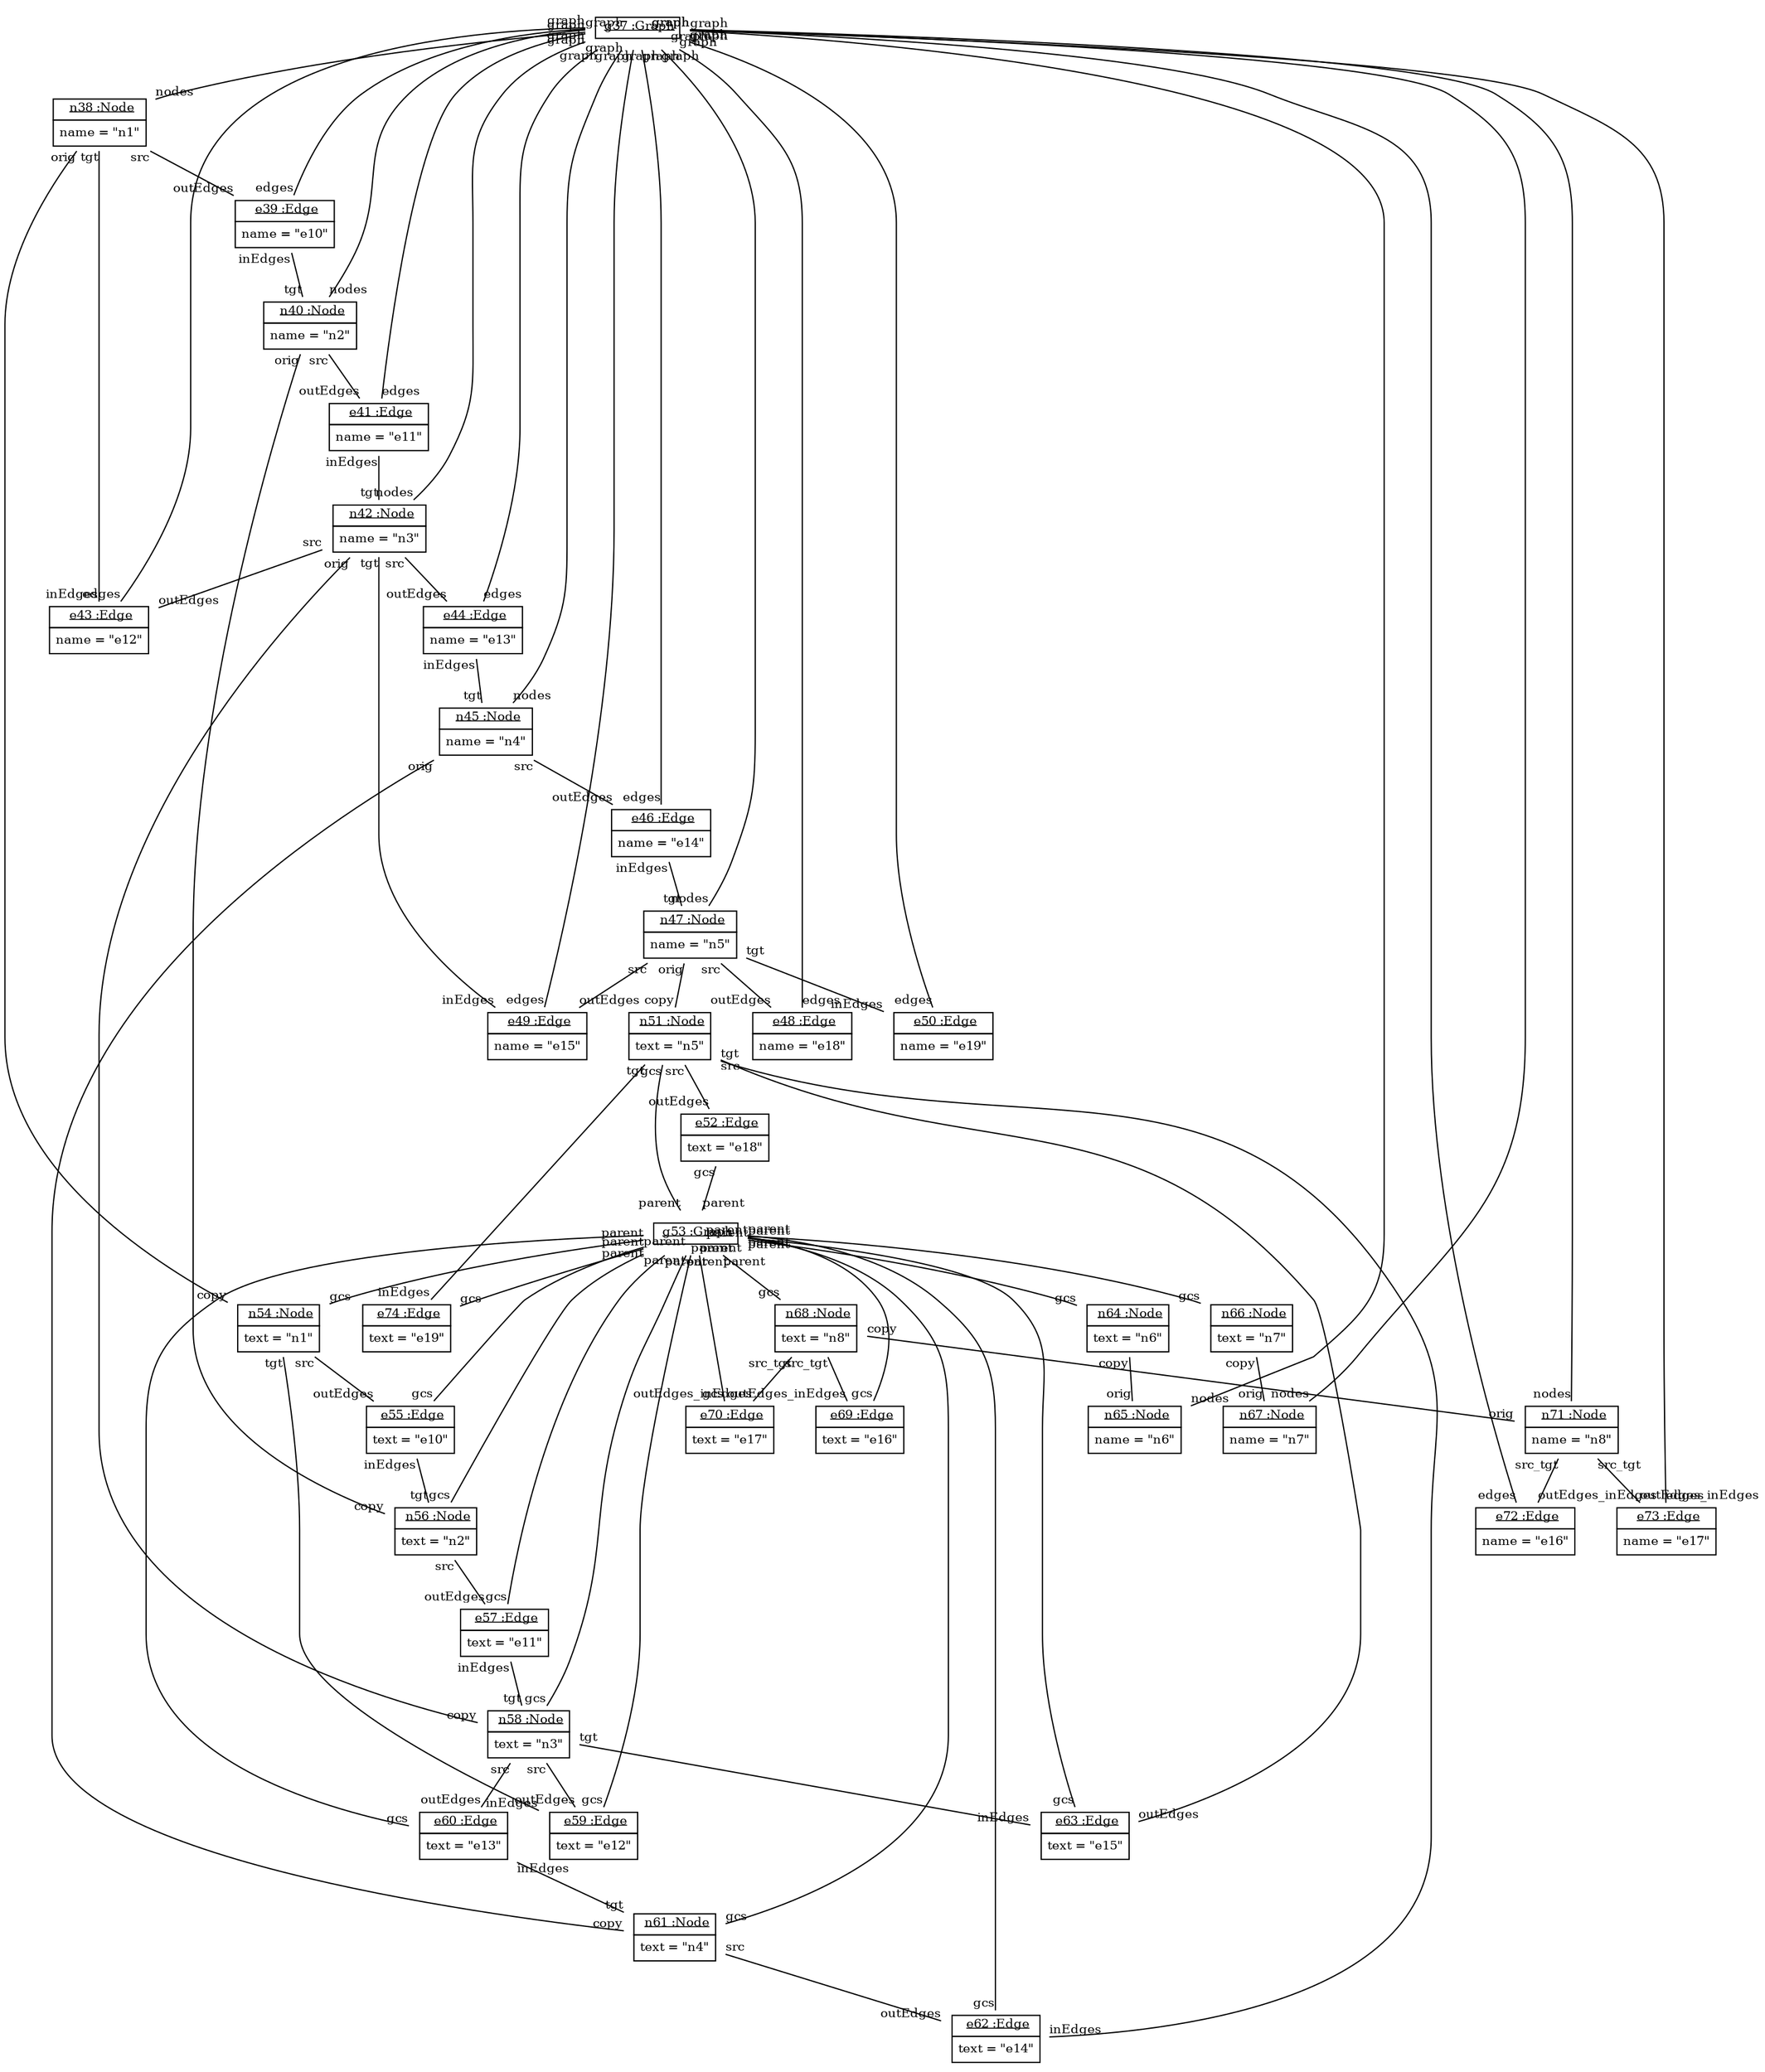 graph ObjectDiagram {
   node [shape = none, fontsize = 10];
   edge [fontsize = 10];
   compound=true;

g37 [label=<<table border='0' cellborder='1' cellspacing='0'> <tr> <td href="../examples/org/sdmlib/examples/helloworld/Graph.java"> <u>g37 :Graph</u></td></tr></table>>];
n38 [label=<<table border='0' cellborder='1' cellspacing='0'> <tr> <td href="../examples/org/sdmlib/examples/helloworld/Node.java"> <u>n38 :Node</u></td></tr><tr><td><table border='0' cellborder='0' cellspacing='0'><tr><td align='left'>name = "n1"</td></tr></table></td></tr></table>>];
e39 [label=<<table border='0' cellborder='1' cellspacing='0'> <tr> <td href="../examples/org/sdmlib/examples/helloworld/Edge.java"> <u>e39 :Edge</u></td></tr><tr><td><table border='0' cellborder='0' cellspacing='0'><tr><td align='left'>name = "e10"</td></tr></table></td></tr></table>>];
n40 [label=<<table border='0' cellborder='1' cellspacing='0'> <tr> <td href="../examples/org/sdmlib/examples/helloworld/Node.java"> <u>n40 :Node</u></td></tr><tr><td><table border='0' cellborder='0' cellspacing='0'><tr><td align='left'>name = "n2"</td></tr></table></td></tr></table>>];
e41 [label=<<table border='0' cellborder='1' cellspacing='0'> <tr> <td href="../examples/org/sdmlib/examples/helloworld/Edge.java"> <u>e41 :Edge</u></td></tr><tr><td><table border='0' cellborder='0' cellspacing='0'><tr><td align='left'>name = "e11"</td></tr></table></td></tr></table>>];
n42 [label=<<table border='0' cellborder='1' cellspacing='0'> <tr> <td href="../examples/org/sdmlib/examples/helloworld/Node.java"> <u>n42 :Node</u></td></tr><tr><td><table border='0' cellborder='0' cellspacing='0'><tr><td align='left'>name = "n3"</td></tr></table></td></tr></table>>];
e43 [label=<<table border='0' cellborder='1' cellspacing='0'> <tr> <td href="../examples/org/sdmlib/examples/helloworld/Edge.java"> <u>e43 :Edge</u></td></tr><tr><td><table border='0' cellborder='0' cellspacing='0'><tr><td align='left'>name = "e12"</td></tr></table></td></tr></table>>];
e44 [label=<<table border='0' cellborder='1' cellspacing='0'> <tr> <td href="../examples/org/sdmlib/examples/helloworld/Edge.java"> <u>e44 :Edge</u></td></tr><tr><td><table border='0' cellborder='0' cellspacing='0'><tr><td align='left'>name = "e13"</td></tr></table></td></tr></table>>];
n45 [label=<<table border='0' cellborder='1' cellspacing='0'> <tr> <td href="../examples/org/sdmlib/examples/helloworld/Node.java"> <u>n45 :Node</u></td></tr><tr><td><table border='0' cellborder='0' cellspacing='0'><tr><td align='left'>name = "n4"</td></tr></table></td></tr></table>>];
e46 [label=<<table border='0' cellborder='1' cellspacing='0'> <tr> <td href="../examples/org/sdmlib/examples/helloworld/Edge.java"> <u>e46 :Edge</u></td></tr><tr><td><table border='0' cellborder='0' cellspacing='0'><tr><td align='left'>name = "e14"</td></tr></table></td></tr></table>>];
n47 [label=<<table border='0' cellborder='1' cellspacing='0'> <tr> <td href="../examples/org/sdmlib/examples/helloworld/Node.java"> <u>n47 :Node</u></td></tr><tr><td><table border='0' cellborder='0' cellspacing='0'><tr><td align='left'>name = "n5"</td></tr></table></td></tr></table>>];
e48 [label=<<table border='0' cellborder='1' cellspacing='0'> <tr> <td href="../examples/org/sdmlib/examples/helloworld/Edge.java"> <u>e48 :Edge</u></td></tr><tr><td><table border='0' cellborder='0' cellspacing='0'><tr><td align='left'>name = "e18"</td></tr></table></td></tr></table>>];
e49 [label=<<table border='0' cellborder='1' cellspacing='0'> <tr> <td href="../examples/org/sdmlib/examples/helloworld/Edge.java"> <u>e49 :Edge</u></td></tr><tr><td><table border='0' cellborder='0' cellspacing='0'><tr><td align='left'>name = "e15"</td></tr></table></td></tr></table>>];
e50 [label=<<table border='0' cellborder='1' cellspacing='0'> <tr> <td href="../examples/org/sdmlib/examples/helloworld/Edge.java"> <u>e50 :Edge</u></td></tr><tr><td><table border='0' cellborder='0' cellspacing='0'><tr><td align='left'>name = "e19"</td></tr></table></td></tr></table>>];
n51 [label=<<table border='0' cellborder='1' cellspacing='0'> <tr> <td href="../examples/org/sdmlib/examples/helloworld/Node.java"> <u>n51 :Node</u></td></tr><tr><td><table border='0' cellborder='0' cellspacing='0'><tr><td align='left'>text = "n5"</td></tr></table></td></tr></table>>];
e52 [label=<<table border='0' cellborder='1' cellspacing='0'> <tr> <td href="../examples/org/sdmlib/examples/helloworld/Edge.java"> <u>e52 :Edge</u></td></tr><tr><td><table border='0' cellborder='0' cellspacing='0'><tr><td align='left'>text = "e18"</td></tr></table></td></tr></table>>];
g53 [label=<<table border='0' cellborder='1' cellspacing='0'> <tr> <td href="../examples/org/sdmlib/examples/helloworld/Graph.java"> <u>g53 :Graph</u></td></tr></table>>];
n54 [label=<<table border='0' cellborder='1' cellspacing='0'> <tr> <td href="../examples/org/sdmlib/examples/helloworld/Node.java"> <u>n54 :Node</u></td></tr><tr><td><table border='0' cellborder='0' cellspacing='0'><tr><td align='left'>text = "n1"</td></tr></table></td></tr></table>>];
e55 [label=<<table border='0' cellborder='1' cellspacing='0'> <tr> <td href="../examples/org/sdmlib/examples/helloworld/Edge.java"> <u>e55 :Edge</u></td></tr><tr><td><table border='0' cellborder='0' cellspacing='0'><tr><td align='left'>text = "e10"</td></tr></table></td></tr></table>>];
n56 [label=<<table border='0' cellborder='1' cellspacing='0'> <tr> <td href="../examples/org/sdmlib/examples/helloworld/Node.java"> <u>n56 :Node</u></td></tr><tr><td><table border='0' cellborder='0' cellspacing='0'><tr><td align='left'>text = "n2"</td></tr></table></td></tr></table>>];
e57 [label=<<table border='0' cellborder='1' cellspacing='0'> <tr> <td href="../examples/org/sdmlib/examples/helloworld/Edge.java"> <u>e57 :Edge</u></td></tr><tr><td><table border='0' cellborder='0' cellspacing='0'><tr><td align='left'>text = "e11"</td></tr></table></td></tr></table>>];
n58 [label=<<table border='0' cellborder='1' cellspacing='0'> <tr> <td href="../examples/org/sdmlib/examples/helloworld/Node.java"> <u>n58 :Node</u></td></tr><tr><td><table border='0' cellborder='0' cellspacing='0'><tr><td align='left'>text = "n3"</td></tr></table></td></tr></table>>];
e59 [label=<<table border='0' cellborder='1' cellspacing='0'> <tr> <td href="../examples/org/sdmlib/examples/helloworld/Edge.java"> <u>e59 :Edge</u></td></tr><tr><td><table border='0' cellborder='0' cellspacing='0'><tr><td align='left'>text = "e12"</td></tr></table></td></tr></table>>];
e60 [label=<<table border='0' cellborder='1' cellspacing='0'> <tr> <td href="../examples/org/sdmlib/examples/helloworld/Edge.java"> <u>e60 :Edge</u></td></tr><tr><td><table border='0' cellborder='0' cellspacing='0'><tr><td align='left'>text = "e13"</td></tr></table></td></tr></table>>];
n61 [label=<<table border='0' cellborder='1' cellspacing='0'> <tr> <td href="../examples/org/sdmlib/examples/helloworld/Node.java"> <u>n61 :Node</u></td></tr><tr><td><table border='0' cellborder='0' cellspacing='0'><tr><td align='left'>text = "n4"</td></tr></table></td></tr></table>>];
e62 [label=<<table border='0' cellborder='1' cellspacing='0'> <tr> <td href="../examples/org/sdmlib/examples/helloworld/Edge.java"> <u>e62 :Edge</u></td></tr><tr><td><table border='0' cellborder='0' cellspacing='0'><tr><td align='left'>text = "e14"</td></tr></table></td></tr></table>>];
e63 [label=<<table border='0' cellborder='1' cellspacing='0'> <tr> <td href="../examples/org/sdmlib/examples/helloworld/Edge.java"> <u>e63 :Edge</u></td></tr><tr><td><table border='0' cellborder='0' cellspacing='0'><tr><td align='left'>text = "e15"</td></tr></table></td></tr></table>>];
n64 [label=<<table border='0' cellborder='1' cellspacing='0'> <tr> <td href="../examples/org/sdmlib/examples/helloworld/Node.java"> <u>n64 :Node</u></td></tr><tr><td><table border='0' cellborder='0' cellspacing='0'><tr><td align='left'>text = "n6"</td></tr></table></td></tr></table>>];
n65 [label=<<table border='0' cellborder='1' cellspacing='0'> <tr> <td href="../examples/org/sdmlib/examples/helloworld/Node.java"> <u>n65 :Node</u></td></tr><tr><td><table border='0' cellborder='0' cellspacing='0'><tr><td align='left'>name = "n6"</td></tr></table></td></tr></table>>];
n66 [label=<<table border='0' cellborder='1' cellspacing='0'> <tr> <td href="../examples/org/sdmlib/examples/helloworld/Node.java"> <u>n66 :Node</u></td></tr><tr><td><table border='0' cellborder='0' cellspacing='0'><tr><td align='left'>text = "n7"</td></tr></table></td></tr></table>>];
n67 [label=<<table border='0' cellborder='1' cellspacing='0'> <tr> <td href="../examples/org/sdmlib/examples/helloworld/Node.java"> <u>n67 :Node</u></td></tr><tr><td><table border='0' cellborder='0' cellspacing='0'><tr><td align='left'>name = "n7"</td></tr></table></td></tr></table>>];
n68 [label=<<table border='0' cellborder='1' cellspacing='0'> <tr> <td href="../examples/org/sdmlib/examples/helloworld/Node.java"> <u>n68 :Node</u></td></tr><tr><td><table border='0' cellborder='0' cellspacing='0'><tr><td align='left'>text = "n8"</td></tr></table></td></tr></table>>];
e69 [label=<<table border='0' cellborder='1' cellspacing='0'> <tr> <td href="../examples/org/sdmlib/examples/helloworld/Edge.java"> <u>e69 :Edge</u></td></tr><tr><td><table border='0' cellborder='0' cellspacing='0'><tr><td align='left'>text = "e16"</td></tr></table></td></tr></table>>];
e70 [label=<<table border='0' cellborder='1' cellspacing='0'> <tr> <td href="../examples/org/sdmlib/examples/helloworld/Edge.java"> <u>e70 :Edge</u></td></tr><tr><td><table border='0' cellborder='0' cellspacing='0'><tr><td align='left'>text = "e17"</td></tr></table></td></tr></table>>];
n71 [label=<<table border='0' cellborder='1' cellspacing='0'> <tr> <td href="../examples/org/sdmlib/examples/helloworld/Node.java"> <u>n71 :Node</u></td></tr><tr><td><table border='0' cellborder='0' cellspacing='0'><tr><td align='left'>name = "n8"</td></tr></table></td></tr></table>>];
e72 [label=<<table border='0' cellborder='1' cellspacing='0'> <tr> <td href="../examples/org/sdmlib/examples/helloworld/Edge.java"> <u>e72 :Edge</u></td></tr><tr><td><table border='0' cellborder='0' cellspacing='0'><tr><td align='left'>name = "e16"</td></tr></table></td></tr></table>>];
e73 [label=<<table border='0' cellborder='1' cellspacing='0'> <tr> <td href="../examples/org/sdmlib/examples/helloworld/Edge.java"> <u>e73 :Edge</u></td></tr><tr><td><table border='0' cellborder='0' cellspacing='0'><tr><td align='left'>name = "e17"</td></tr></table></td></tr></table>>];
e74 [label=<<table border='0' cellborder='1' cellspacing='0'> <tr> <td href="../examples/org/sdmlib/examples/helloworld/Edge.java"> <u>e74 :Edge</u></td></tr><tr><td><table border='0' cellborder='0' cellspacing='0'><tr><td align='left'>text = "e19"</td></tr></table></td></tr></table>>];

g37 -- n38 [headlabel = "nodes" taillabel = "graph"];
g37 -- n40 [headlabel = "nodes" taillabel = "graph"];
g37 -- n42 [headlabel = "nodes" taillabel = "graph"];
g37 -- n45 [headlabel = "nodes" taillabel = "graph"];
g37 -- n47 [headlabel = "nodes" taillabel = "graph"];
g37 -- n65 [headlabel = "nodes" taillabel = "graph"];
g37 -- n67 [headlabel = "nodes" taillabel = "graph"];
g37 -- n71 [headlabel = "nodes" taillabel = "graph"];
g37 -- e48 [headlabel = "edges" taillabel = "graph"];
g37 -- e50 [headlabel = "edges" taillabel = "graph"];
g37 -- e39 [headlabel = "edges" taillabel = "graph"];
g37 -- e41 [headlabel = "edges" taillabel = "graph"];
g37 -- e43 [headlabel = "edges" taillabel = "graph"];
g37 -- e44 [headlabel = "edges" taillabel = "graph"];
g37 -- e46 [headlabel = "edges" taillabel = "graph"];
g37 -- e49 [headlabel = "edges" taillabel = "graph"];
g37 -- e72 [headlabel = "edges" taillabel = "graph"];
g37 -- e73 [headlabel = "edges" taillabel = "graph"];
n38 -- e39 [headlabel = "outEdges" taillabel = "src"];
n38 -- e43 [headlabel = "inEdges" taillabel = "tgt"];
n38 -- n54 [headlabel = "copy" taillabel = "orig"];
e39 -- n40 [headlabel = "tgt" taillabel = "inEdges"];
n40 -- e41 [headlabel = "outEdges" taillabel = "src"];
n40 -- n56 [headlabel = "copy" taillabel = "orig"];
e41 -- n42 [headlabel = "tgt" taillabel = "inEdges"];
n42 -- e43 [headlabel = "outEdges" taillabel = "src"];
n42 -- e44 [headlabel = "outEdges" taillabel = "src"];
n42 -- e49 [headlabel = "inEdges" taillabel = "tgt"];
n42 -- n58 [headlabel = "copy" taillabel = "orig"];
e44 -- n45 [headlabel = "tgt" taillabel = "inEdges"];
n45 -- e46 [headlabel = "outEdges" taillabel = "src"];
n45 -- n61 [headlabel = "copy" taillabel = "orig"];
e46 -- n47 [headlabel = "tgt" taillabel = "inEdges"];
n47 -- e48 [headlabel = "outEdges" taillabel = "src"];
n47 -- e49 [headlabel = "outEdges" taillabel = "src"];
n47 -- e50 [headlabel = "inEdges" taillabel = "tgt"];
n47 -- n51 [headlabel = "copy" taillabel = "orig"];
n51 -- e52 [headlabel = "outEdges" taillabel = "src"];
n51 -- e63 [headlabel = "outEdges" taillabel = "src"];
n51 -- e74 [headlabel = "inEdges" taillabel = "tgt"];
n51 -- e62 [headlabel = "inEdges" taillabel = "tgt"];
n51 -- g53 [headlabel = "parent" taillabel = "gcs"];
e52 -- g53 [headlabel = "parent" taillabel = "gcs"];
g53 -- n54 [headlabel = "gcs" taillabel = "parent"];
g53 -- n56 [headlabel = "gcs" taillabel = "parent"];
g53 -- n58 [headlabel = "gcs" taillabel = "parent"];
g53 -- n61 [headlabel = "gcs" taillabel = "parent"];
g53 -- n64 [headlabel = "gcs" taillabel = "parent"];
g53 -- n66 [headlabel = "gcs" taillabel = "parent"];
g53 -- n68 [headlabel = "gcs" taillabel = "parent"];
g53 -- e74 [headlabel = "gcs" taillabel = "parent"];
g53 -- e55 [headlabel = "gcs" taillabel = "parent"];
g53 -- e57 [headlabel = "gcs" taillabel = "parent"];
g53 -- e59 [headlabel = "gcs" taillabel = "parent"];
g53 -- e60 [headlabel = "gcs" taillabel = "parent"];
g53 -- e62 [headlabel = "gcs" taillabel = "parent"];
g53 -- e63 [headlabel = "gcs" taillabel = "parent"];
g53 -- e69 [headlabel = "gcs" taillabel = "parent"];
g53 -- e70 [headlabel = "gcs" taillabel = "parent"];
n54 -- e55 [headlabel = "outEdges" taillabel = "src"];
n54 -- e59 [headlabel = "inEdges" taillabel = "tgt"];
e55 -- n56 [headlabel = "tgt" taillabel = "inEdges"];
n56 -- e57 [headlabel = "outEdges" taillabel = "src"];
e57 -- n58 [headlabel = "tgt" taillabel = "inEdges"];
n58 -- e59 [headlabel = "outEdges" taillabel = "src"];
n58 -- e60 [headlabel = "outEdges" taillabel = "src"];
n58 -- e63 [headlabel = "inEdges" taillabel = "tgt"];
e60 -- n61 [headlabel = "tgt" taillabel = "inEdges"];
n61 -- e62 [headlabel = "outEdges" taillabel = "src"];
n64 -- n65 [headlabel = "orig" taillabel = "copy"];
n66 -- n67 [headlabel = "orig" taillabel = "copy"];
n68 -- e69 [headlabel = "outEdges_inEdges" taillabel = "src_tgt"];
n68 -- e70 [headlabel = "outEdges_inEdges" taillabel = "src_tgt"];
n68 -- n71 [headlabel = "orig" taillabel = "copy"];
n71 -- e72 [headlabel = "outEdges_inEdges" taillabel = "src_tgt"];
n71 -- e73 [headlabel = "outEdges_inEdges" taillabel = "src_tgt"];
}
